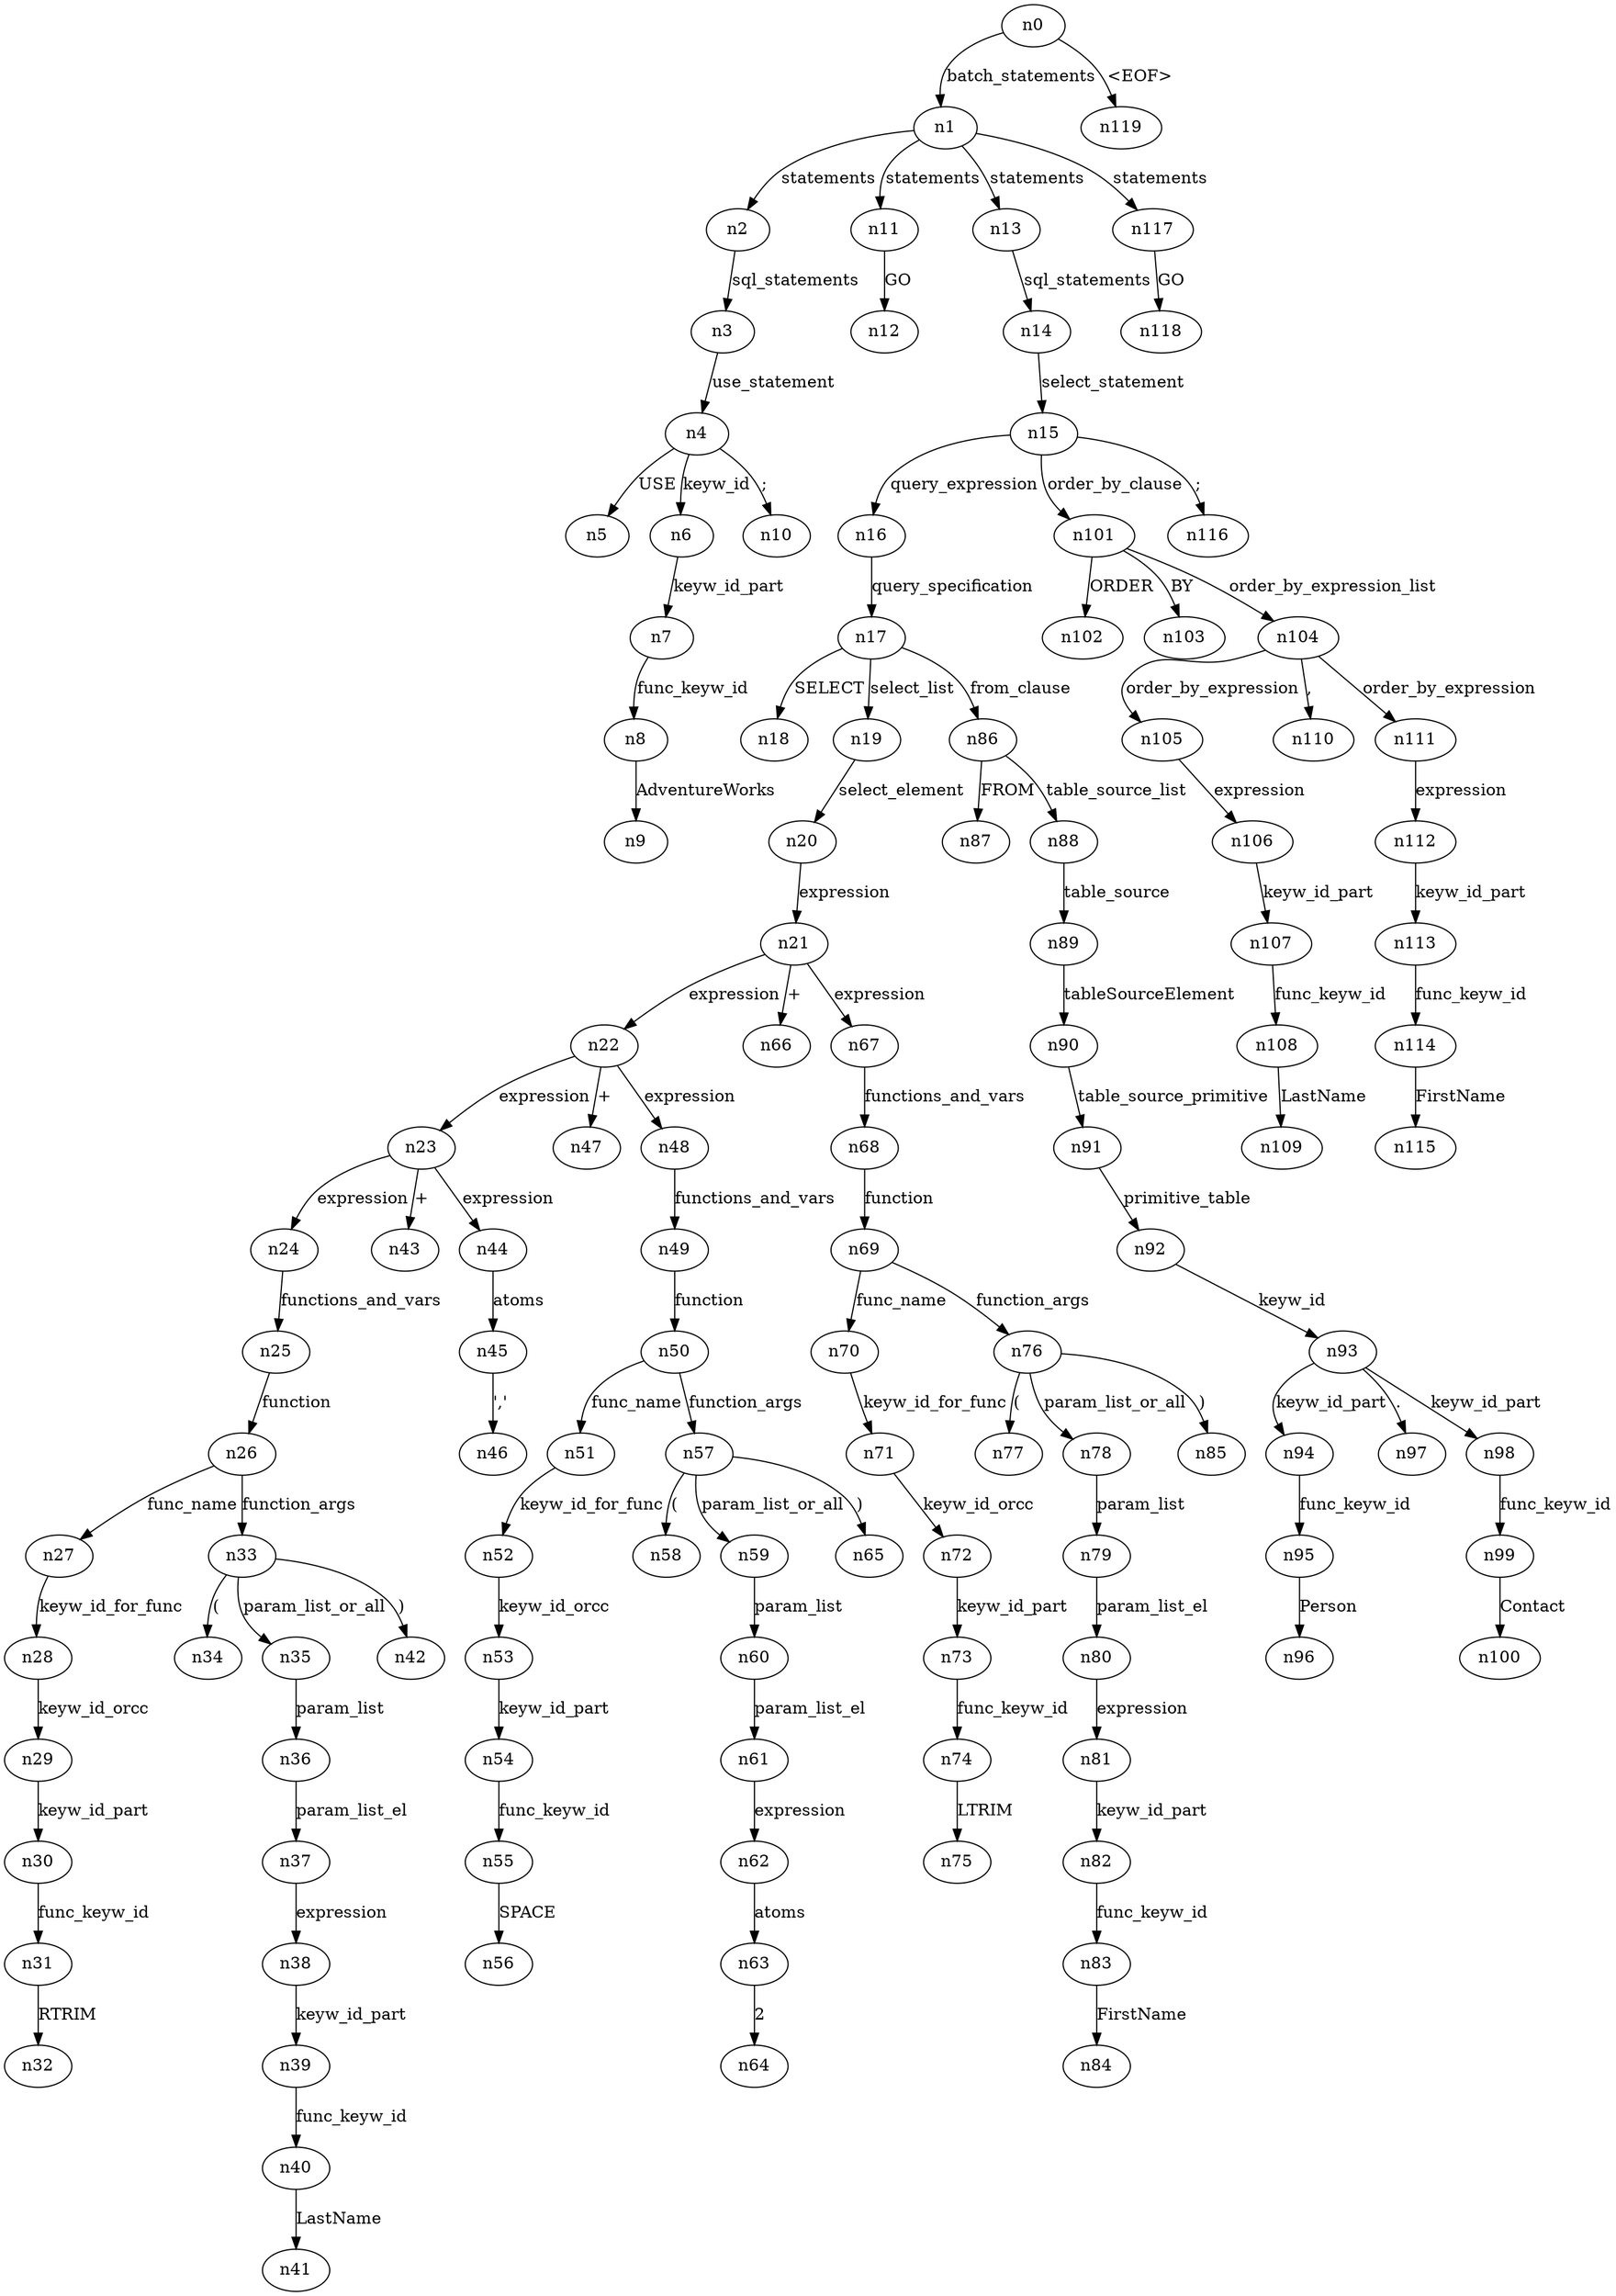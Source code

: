 digraph ParseTree {
  n0 -> n1 [label="batch_statements"];
  n1 -> n2 [label="statements"];
  n2 -> n3 [label="sql_statements"];
  n3 -> n4 [label="use_statement"];
  n4 -> n5 [label="USE"];
  n4 -> n6 [label="keyw_id"];
  n6 -> n7 [label="keyw_id_part"];
  n7 -> n8 [label="func_keyw_id"];
  n8 -> n9 [label="AdventureWorks"];
  n4 -> n10 [label=";"];
  n1 -> n11 [label="statements"];
  n11 -> n12 [label="GO"];
  n1 -> n13 [label="statements"];
  n13 -> n14 [label="sql_statements"];
  n14 -> n15 [label="select_statement"];
  n15 -> n16 [label="query_expression"];
  n16 -> n17 [label="query_specification"];
  n17 -> n18 [label="SELECT"];
  n17 -> n19 [label="select_list"];
  n19 -> n20 [label="select_element"];
  n20 -> n21 [label="expression"];
  n21 -> n22 [label="expression"];
  n22 -> n23 [label="expression"];
  n23 -> n24 [label="expression"];
  n24 -> n25 [label="functions_and_vars"];
  n25 -> n26 [label="function"];
  n26 -> n27 [label="func_name"];
  n27 -> n28 [label="keyw_id_for_func"];
  n28 -> n29 [label="keyw_id_orcc"];
  n29 -> n30 [label="keyw_id_part"];
  n30 -> n31 [label="func_keyw_id"];
  n31 -> n32 [label="RTRIM"];
  n26 -> n33 [label="function_args"];
  n33 -> n34 [label="("];
  n33 -> n35 [label="param_list_or_all"];
  n35 -> n36 [label="param_list"];
  n36 -> n37 [label="param_list_el"];
  n37 -> n38 [label="expression"];
  n38 -> n39 [label="keyw_id_part"];
  n39 -> n40 [label="func_keyw_id"];
  n40 -> n41 [label="LastName"];
  n33 -> n42 [label=")"];
  n23 -> n43 [label="+"];
  n23 -> n44 [label="expression"];
  n44 -> n45 [label="atoms"];
  n45 -> n46 [label="','"];
  n22 -> n47 [label="+"];
  n22 -> n48 [label="expression"];
  n48 -> n49 [label="functions_and_vars"];
  n49 -> n50 [label="function"];
  n50 -> n51 [label="func_name"];
  n51 -> n52 [label="keyw_id_for_func"];
  n52 -> n53 [label="keyw_id_orcc"];
  n53 -> n54 [label="keyw_id_part"];
  n54 -> n55 [label="func_keyw_id"];
  n55 -> n56 [label="SPACE"];
  n50 -> n57 [label="function_args"];
  n57 -> n58 [label="("];
  n57 -> n59 [label="param_list_or_all"];
  n59 -> n60 [label="param_list"];
  n60 -> n61 [label="param_list_el"];
  n61 -> n62 [label="expression"];
  n62 -> n63 [label="atoms"];
  n63 -> n64 [label="2"];
  n57 -> n65 [label=")"];
  n21 -> n66 [label="+"];
  n21 -> n67 [label="expression"];
  n67 -> n68 [label="functions_and_vars"];
  n68 -> n69 [label="function"];
  n69 -> n70 [label="func_name"];
  n70 -> n71 [label="keyw_id_for_func"];
  n71 -> n72 [label="keyw_id_orcc"];
  n72 -> n73 [label="keyw_id_part"];
  n73 -> n74 [label="func_keyw_id"];
  n74 -> n75 [label="LTRIM"];
  n69 -> n76 [label="function_args"];
  n76 -> n77 [label="("];
  n76 -> n78 [label="param_list_or_all"];
  n78 -> n79 [label="param_list"];
  n79 -> n80 [label="param_list_el"];
  n80 -> n81 [label="expression"];
  n81 -> n82 [label="keyw_id_part"];
  n82 -> n83 [label="func_keyw_id"];
  n83 -> n84 [label="FirstName"];
  n76 -> n85 [label=")"];
  n17 -> n86 [label="from_clause"];
  n86 -> n87 [label="FROM"];
  n86 -> n88 [label="table_source_list"];
  n88 -> n89 [label="table_source"];
  n89 -> n90 [label="tableSourceElement"];
  n90 -> n91 [label="table_source_primitive"];
  n91 -> n92 [label="primitive_table"];
  n92 -> n93 [label="keyw_id"];
  n93 -> n94 [label="keyw_id_part"];
  n94 -> n95 [label="func_keyw_id"];
  n95 -> n96 [label="Person"];
  n93 -> n97 [label="."];
  n93 -> n98 [label="keyw_id_part"];
  n98 -> n99 [label="func_keyw_id"];
  n99 -> n100 [label="Contact"];
  n15 -> n101 [label="order_by_clause"];
  n101 -> n102 [label="ORDER"];
  n101 -> n103 [label="BY"];
  n101 -> n104 [label="order_by_expression_list"];
  n104 -> n105 [label="order_by_expression"];
  n105 -> n106 [label="expression"];
  n106 -> n107 [label="keyw_id_part"];
  n107 -> n108 [label="func_keyw_id"];
  n108 -> n109 [label="LastName"];
  n104 -> n110 [label=","];
  n104 -> n111 [label="order_by_expression"];
  n111 -> n112 [label="expression"];
  n112 -> n113 [label="keyw_id_part"];
  n113 -> n114 [label="func_keyw_id"];
  n114 -> n115 [label="FirstName"];
  n15 -> n116 [label=";"];
  n1 -> n117 [label="statements"];
  n117 -> n118 [label="GO"];
  n0 -> n119 [label="<EOF>"];
}